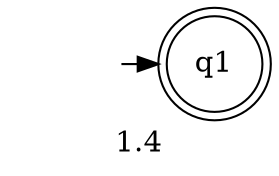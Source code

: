 digraph name {
    label="1.4"

    qstart  [label="", shape = none]
    qstart->q1

    { rank=same; qstart q1};

    q1[shape=doublecircle]
}